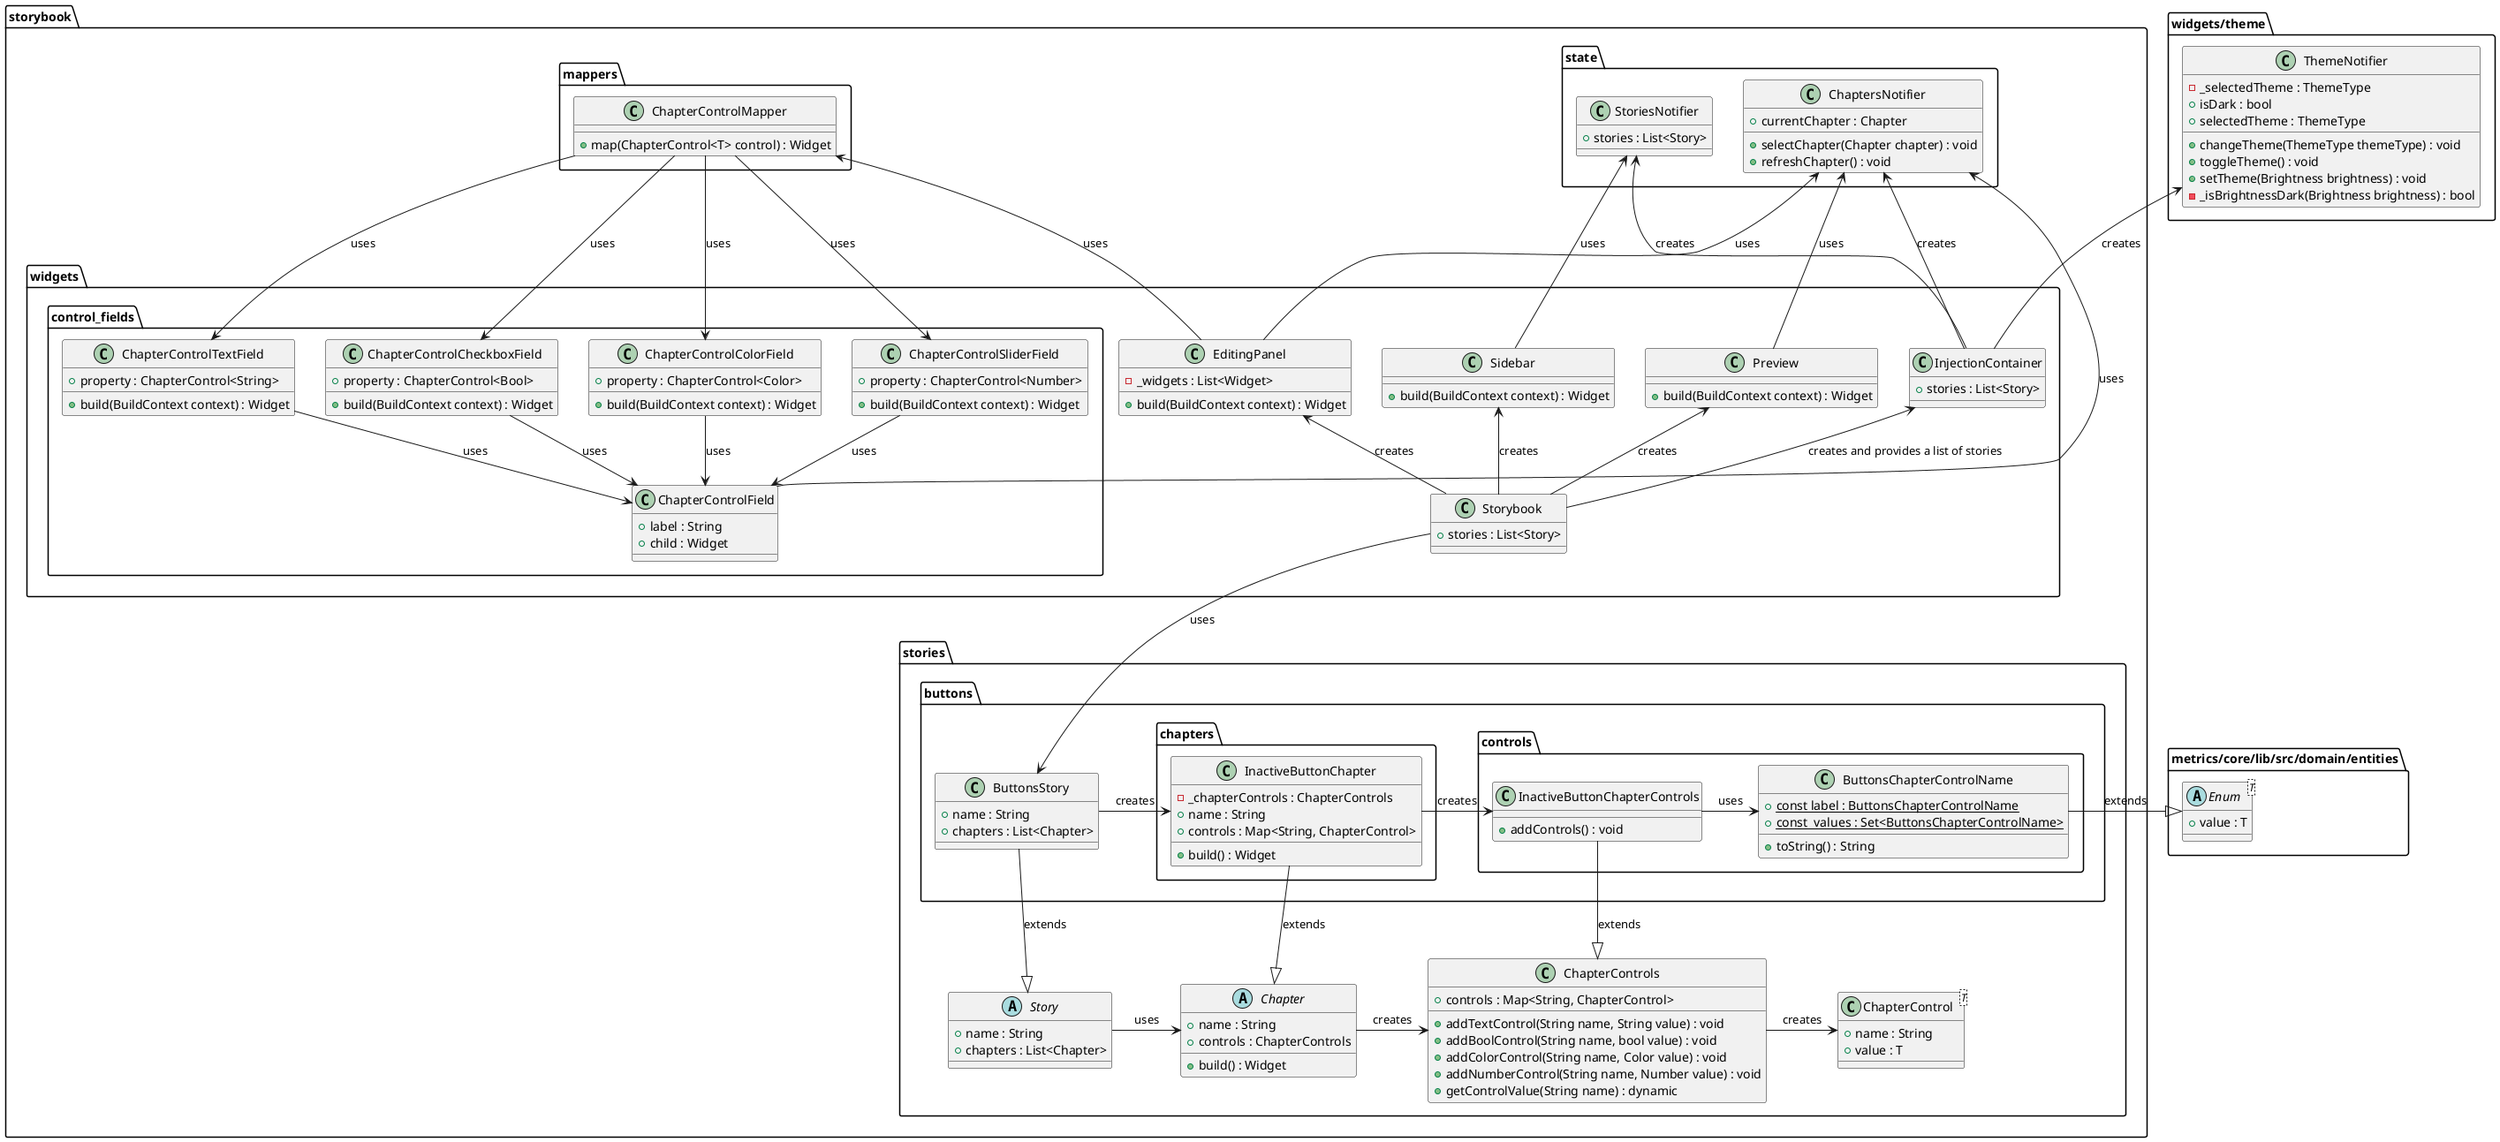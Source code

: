 @startuml metrics_storybook_class_diagram

package widgets/theme {
    class ThemeNotifier {
        - _selectedTheme : ThemeType
        + isDark : bool
        + selectedTheme : ThemeType

        + changeTheme(ThemeType themeType) : void
        + toggleTheme() : void
        + setTheme(Brightness brightness) : void
        - _isBrightnessDark(Brightness brightness) : bool
    }
}

package metrics/core/lib/src/domain/entities {
    abstract class Enum<T> {
        + value : T
    }
}

package storybook {
    package state {
        class ChaptersNotifier {
            + currentChapter : Chapter

            + selectChapter(Chapter chapter) : void
            + refreshChapter() : void
        }

        class StoriesNotifier {
            + stories : List<Story>
        }
    }

    package stories {
        package buttons {
            package chapters {
                class InactiveButtonChapter {
                    - _chapterControls : ChapterControls
                    + name : String
                    + controls : Map<String, ChapterControl>

                    + build() : Widget
                }
            }
            package controls {
                class InactiveButtonChapterControls {
                    + addControls() : void
                }
                class ButtonsChapterControlName {
                    + {static} const label : ButtonsChapterControlName
                    + {static} const  values : Set<ButtonsChapterControlName>
                    + toString() : String
                }
            }
            class ButtonsStory {
                + name : String
                + chapters : List<Chapter>
            }
        }

        abstract class Story {
            + name : String
            + chapters : List<Chapter>
        }

        abstract class Chapter {
            + name : String
            + controls : ChapterControls

            + build() : Widget
        }

        class ChapterControls {
            + controls : Map<String, ChapterControl>

            + addTextControl(String name, String value) : void
            + addBoolControl(String name, bool value) : void
            + addColorControl(String name, Color value) : void
            + addNumberControl(String name, Number value) : void
            + getControlValue(String name) : dynamic
        }

        class ChapterControl<T> {
            + name : String
            + value : T
        }
    }

    package mappers {
        class ChapterControlMapper {
            + map(ChapterControl<T> control) : Widget
        }
    }

    package widgets {
        class Storybook {
            + stories : List<Story>
        }

        class InjectionContainer {
            + stories : List<Story>
        }

        class Sidebar {
            + build(BuildContext context) : Widget
        }

        class Preview {
            + build(BuildContext context) : Widget
        }

        class EditingPanel {
            - _widgets : List<Widget>

            + build(BuildContext context) : Widget
        }

        package control_fields {
            class ChapterControlField {
                + label : String
                + child : Widget
            }

            class ChapterControlTextField {
                + property : ChapterControl<String>

                + build(BuildContext context) : Widget
            }

            class ChapterControlCheckboxField {
                + property : ChapterControl<Bool>

                + build(BuildContext context) : Widget
            }

            class ChapterControlColorField {
                + property : ChapterControl<Color>

                + build(BuildContext context) : Widget
            }

            class ChapterControlSliderField {
                + property : ChapterControl<Number>

                + build(BuildContext context) : Widget
            }
        }
    }
}

Storybook -up-> InjectionContainer : creates and provides a list of stories
Storybook -up-> EditingPanel : creates
Storybook -up-> Sidebar : creates
Storybook -up-> Preview : creates
InjectionContainer -up-> StoriesNotifier : creates
InjectionContainer -up-> ChaptersNotifier : creates
InjectionContainer -up-> ThemeNotifier : creates
Storybook -down-> ButtonsStory : uses
Story -right-> Chapter : uses
Chapter -right-> ChapterControls : creates
ChapterControls -> ChapterControl : creates

ButtonsStory -down-|> Story : extends
ButtonsStory -> InactiveButtonChapter : creates
InactiveButtonChapter -down-|> Chapter : extends
InactiveButtonChapterControls -down-|> ChapterControls: extends
InactiveButtonChapter -right-> InactiveButtonChapterControls : creates
InactiveButtonChapterControls -right-> ButtonsChapterControlName : uses
ButtonsChapterControlName -right-|> Enum : extends

EditingPanel -up-> ChaptersNotifier : uses
Sidebar -up-> StoriesNotifier : uses
Preview -up-> ChaptersNotifier : uses
EditingPanel -up-> ChapterControlMapper : uses
ChapterControlField -> ChaptersNotifier : uses

ChapterControlMapper -> ChapterControlTextField : uses
ChapterControlMapper -> ChapterControlCheckboxField : uses
ChapterControlMapper -> ChapterControlColorField : uses
ChapterControlMapper -> ChapterControlSliderField : uses

ChapterControlTextField -down-> ChapterControlField : uses
ChapterControlCheckboxField -down-> ChapterControlField : uses
ChapterControlColorField -down-> ChapterControlField : uses
ChapterControlSliderField -down-> ChapterControlField : uses

@enduml
